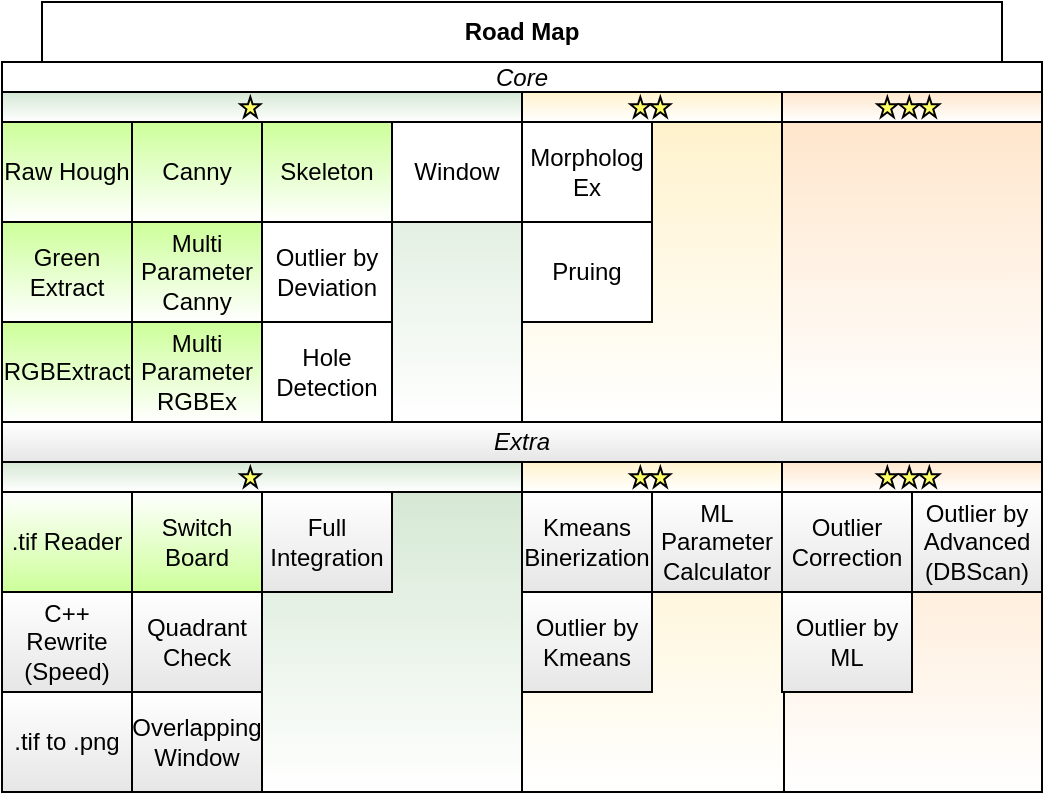 <mxfile version="18.1.1" type="device"><diagram id="IUrNZnWsVCyLhGLq0JX8" name="Page-1"><mxGraphModel dx="1185" dy="588" grid="1" gridSize="10" guides="1" tooltips="1" connect="1" arrows="1" fold="1" page="1" pageScale="1" pageWidth="827" pageHeight="583" background="#ffffff" math="0" shadow="0"><root><mxCell id="0"/><mxCell id="1" parent="0"/><mxCell id="h0yoLYxmJNgsztnHq6zw-92" value="" style="whiteSpace=wrap;html=1;gradientDirection=south;fillColor=#ffe6cc;strokeColor=#000000;gradientColor=#ffffff;" vertex="1" parent="1"><mxGeometry x="544" y="339" width="130" height="150" as="geometry"/></mxCell><mxCell id="h0yoLYxmJNgsztnHq6zw-91" value="" style="rounded=0;whiteSpace=wrap;html=1;gradientDirection=south;fillColor=#fff2cc;strokeColor=#000000;gradientColor=#ffffff;" vertex="1" parent="1"><mxGeometry x="414" y="339" width="131" height="150" as="geometry"/></mxCell><mxCell id="h0yoLYxmJNgsztnHq6zw-90" value="" style="rounded=0;whiteSpace=wrap;html=1;gradientDirection=south;fillColor=#d5e8d4;strokeColor=#000000;gradientColor=#ffffff;" vertex="1" parent="1"><mxGeometry x="154" y="339" width="260" height="150" as="geometry"/></mxCell><mxCell id="h0yoLYxmJNgsztnHq6zw-87" value="" style="whiteSpace=wrap;html=1;gradientDirection=south;fillColor=#ffe6cc;strokeColor=#000000;gradientColor=#ffffff;" vertex="1" parent="1"><mxGeometry x="544" y="154" width="130" height="150" as="geometry"/></mxCell><mxCell id="h0yoLYxmJNgsztnHq6zw-86" value="" style="rounded=0;whiteSpace=wrap;html=1;gradientDirection=south;fillColor=#fff2cc;strokeColor=#000000;gradientColor=#ffffff;" vertex="1" parent="1"><mxGeometry x="413" y="154" width="131" height="150" as="geometry"/></mxCell><mxCell id="h0yoLYxmJNgsztnHq6zw-83" value="" style="rounded=0;whiteSpace=wrap;html=1;gradientDirection=south;fillColor=#d5e8d4;strokeColor=#000000;gradientColor=#ffffff;" vertex="1" parent="1"><mxGeometry x="154" y="154" width="260" height="150" as="geometry"/></mxCell><mxCell id="h0yoLYxmJNgsztnHq6zw-64" value="" style="group;strokeColor=#000000;" vertex="1" connectable="0" parent="1"><mxGeometry x="414" y="324" width="130" height="15" as="geometry"/></mxCell><mxCell id="h0yoLYxmJNgsztnHq6zw-65" value="" style="group;fillColor=#fff2cc;strokeColor=#000000;gradientColor=#ffffff;" vertex="1" connectable="0" parent="h0yoLYxmJNgsztnHq6zw-64"><mxGeometry width="130" height="15" as="geometry"/></mxCell><mxCell id="h0yoLYxmJNgsztnHq6zw-66" value="" style="group;aspect=fixed;" vertex="1" connectable="0" parent="h0yoLYxmJNgsztnHq6zw-65"><mxGeometry x="54.167" y="2.5" width="20" height="10" as="geometry"/></mxCell><mxCell id="h0yoLYxmJNgsztnHq6zw-67" value="" style="verticalLabelPosition=bottom;verticalAlign=top;html=1;shape=mxgraph.basic.star;fillColor=#FFFF66;strokeColor=#000000;" vertex="1" parent="h0yoLYxmJNgsztnHq6zw-66"><mxGeometry width="10" height="10" as="geometry"/></mxCell><mxCell id="h0yoLYxmJNgsztnHq6zw-68" value="" style="verticalLabelPosition=bottom;verticalAlign=top;html=1;shape=mxgraph.basic.star;fillColor=#FFFF66;strokeColor=#000000;" vertex="1" parent="h0yoLYxmJNgsztnHq6zw-66"><mxGeometry x="10" width="10" height="10" as="geometry"/></mxCell><mxCell id="h0yoLYxmJNgsztnHq6zw-69" value="" style="group;fillColor=#d5e8d4;strokeColor=#000000;gradientColor=#ffffff;" vertex="1" connectable="0" parent="1"><mxGeometry x="154" y="324" width="260" height="15" as="geometry"/></mxCell><mxCell id="h0yoLYxmJNgsztnHq6zw-70" value="" style="rounded=0;whiteSpace=wrap;html=1;fillColor=#d5e8d4;strokeColor=#000000;gradientColor=#ffffff;" vertex="1" parent="h0yoLYxmJNgsztnHq6zw-69"><mxGeometry width="260" height="15" as="geometry"/></mxCell><mxCell id="h0yoLYxmJNgsztnHq6zw-71" value="" style="verticalLabelPosition=bottom;verticalAlign=top;html=1;shape=mxgraph.basic.star;fillColor=#FFFF66;strokeColor=#000000;aspect=fixed;" vertex="1" parent="h0yoLYxmJNgsztnHq6zw-69"><mxGeometry x="119.167" y="2.5" width="10" height="10" as="geometry"/></mxCell><mxCell id="h0yoLYxmJNgsztnHq6zw-72" value="" style="group;strokeColor=#000000;" vertex="1" connectable="0" parent="1"><mxGeometry x="544" y="324" width="130" height="15" as="geometry"/></mxCell><mxCell id="h0yoLYxmJNgsztnHq6zw-73" value="" style="group" vertex="1" connectable="0" parent="h0yoLYxmJNgsztnHq6zw-72"><mxGeometry width="130" height="15" as="geometry"/></mxCell><mxCell id="h0yoLYxmJNgsztnHq6zw-74" value="" style="group" vertex="1" connectable="0" parent="h0yoLYxmJNgsztnHq6zw-73"><mxGeometry width="130" height="15" as="geometry"/></mxCell><mxCell id="h0yoLYxmJNgsztnHq6zw-75" value="" style="rounded=0;whiteSpace=wrap;html=1;fillColor=#ffe6cc;strokeColor=#000000;gradientColor=#ffffff;" vertex="1" parent="h0yoLYxmJNgsztnHq6zw-74"><mxGeometry width="130" height="15" as="geometry"/></mxCell><mxCell id="h0yoLYxmJNgsztnHq6zw-76" value="" style="group;aspect=fixed;" vertex="1" connectable="0" parent="h0yoLYxmJNgsztnHq6zw-72"><mxGeometry x="47.667" y="2.5" width="31" height="10" as="geometry"/></mxCell><mxCell id="h0yoLYxmJNgsztnHq6zw-77" value="" style="verticalLabelPosition=bottom;verticalAlign=top;html=1;shape=mxgraph.basic.star;fillColor=#FFFF66;strokeColor=#000000;" vertex="1" parent="h0yoLYxmJNgsztnHq6zw-76"><mxGeometry x="11" width="10" height="10" as="geometry"/></mxCell><mxCell id="h0yoLYxmJNgsztnHq6zw-78" value="" style="verticalLabelPosition=bottom;verticalAlign=top;html=1;shape=mxgraph.basic.star;fillColor=#FFFF66;strokeColor=#000000;" vertex="1" parent="h0yoLYxmJNgsztnHq6zw-76"><mxGeometry x="21" width="10" height="10" as="geometry"/></mxCell><mxCell id="h0yoLYxmJNgsztnHq6zw-79" value="" style="verticalLabelPosition=bottom;verticalAlign=top;html=1;shape=mxgraph.basic.star;fillColor=#FFFF66;strokeColor=#000000;" vertex="1" parent="h0yoLYxmJNgsztnHq6zw-76"><mxGeometry width="10" height="10" as="geometry"/></mxCell><mxCell id="h0yoLYxmJNgsztnHq6zw-4" value="&lt;b&gt;Road Map&lt;/b&gt;" style="rounded=0;whiteSpace=wrap;html=1;gradientColor=#ffffff;" vertex="1" parent="1"><mxGeometry x="174" y="94" width="480" height="30" as="geometry"/></mxCell><mxCell id="h0yoLYxmJNgsztnHq6zw-18" value="" style="group;strokeColor=#000000;" vertex="1" connectable="0" parent="1"><mxGeometry x="414" y="139" width="130" height="15" as="geometry"/></mxCell><mxCell id="h0yoLYxmJNgsztnHq6zw-21" value="" style="group;fillColor=#fff2cc;strokeColor=#000000;gradientColor=#ffffff;" vertex="1" connectable="0" parent="h0yoLYxmJNgsztnHq6zw-18"><mxGeometry width="130" height="15" as="geometry"/></mxCell><mxCell id="h0yoLYxmJNgsztnHq6zw-20" value="" style="group;aspect=fixed;" vertex="1" connectable="0" parent="h0yoLYxmJNgsztnHq6zw-21"><mxGeometry x="54.167" y="2.5" width="20" height="10" as="geometry"/></mxCell><mxCell id="h0yoLYxmJNgsztnHq6zw-16" value="" style="verticalLabelPosition=bottom;verticalAlign=top;html=1;shape=mxgraph.basic.star;fillColor=#FFFF66;strokeColor=#000000;" vertex="1" parent="h0yoLYxmJNgsztnHq6zw-20"><mxGeometry width="10" height="10" as="geometry"/></mxCell><mxCell id="h0yoLYxmJNgsztnHq6zw-17" value="" style="verticalLabelPosition=bottom;verticalAlign=top;html=1;shape=mxgraph.basic.star;fillColor=#FFFF66;strokeColor=#000000;" vertex="1" parent="h0yoLYxmJNgsztnHq6zw-20"><mxGeometry x="10" width="10" height="10" as="geometry"/></mxCell><mxCell id="h0yoLYxmJNgsztnHq6zw-19" value="" style="group;fillColor=#d5e8d4;strokeColor=#000000;gradientColor=#ffffff;" vertex="1" connectable="0" parent="1"><mxGeometry x="154" y="139" width="260" height="15" as="geometry"/></mxCell><mxCell id="h0yoLYxmJNgsztnHq6zw-1" value="" style="rounded=0;whiteSpace=wrap;html=1;fillColor=#d5e8d4;strokeColor=#000000;gradientColor=#ffffff;" vertex="1" parent="h0yoLYxmJNgsztnHq6zw-19"><mxGeometry width="260" height="15" as="geometry"/></mxCell><mxCell id="h0yoLYxmJNgsztnHq6zw-6" value="" style="verticalLabelPosition=bottom;verticalAlign=top;html=1;shape=mxgraph.basic.star;fillColor=#FFFF66;strokeColor=#000000;aspect=fixed;" vertex="1" parent="h0yoLYxmJNgsztnHq6zw-19"><mxGeometry x="119.167" y="2.5" width="10" height="10" as="geometry"/></mxCell><mxCell id="h0yoLYxmJNgsztnHq6zw-29" value="" style="group;strokeColor=#000000;" vertex="1" connectable="0" parent="1"><mxGeometry x="544" y="139" width="130" height="15" as="geometry"/></mxCell><mxCell id="h0yoLYxmJNgsztnHq6zw-23" value="" style="group" vertex="1" connectable="0" parent="h0yoLYxmJNgsztnHq6zw-29"><mxGeometry width="130" height="15" as="geometry"/></mxCell><mxCell id="h0yoLYxmJNgsztnHq6zw-24" value="" style="group" vertex="1" connectable="0" parent="h0yoLYxmJNgsztnHq6zw-23"><mxGeometry width="130" height="15" as="geometry"/></mxCell><mxCell id="h0yoLYxmJNgsztnHq6zw-25" value="" style="rounded=0;whiteSpace=wrap;html=1;fillColor=#ffe6cc;strokeColor=#000000;gradientColor=#ffffff;" vertex="1" parent="h0yoLYxmJNgsztnHq6zw-24"><mxGeometry width="130" height="15" as="geometry"/></mxCell><mxCell id="h0yoLYxmJNgsztnHq6zw-22" value="" style="group;aspect=fixed;" vertex="1" connectable="0" parent="h0yoLYxmJNgsztnHq6zw-29"><mxGeometry x="47.667" y="2.5" width="31" height="10" as="geometry"/></mxCell><mxCell id="h0yoLYxmJNgsztnHq6zw-9" value="" style="verticalLabelPosition=bottom;verticalAlign=top;html=1;shape=mxgraph.basic.star;fillColor=#FFFF66;strokeColor=#000000;" vertex="1" parent="h0yoLYxmJNgsztnHq6zw-22"><mxGeometry x="11" width="10" height="10" as="geometry"/></mxCell><mxCell id="h0yoLYxmJNgsztnHq6zw-10" value="" style="verticalLabelPosition=bottom;verticalAlign=top;html=1;shape=mxgraph.basic.star;fillColor=#FFFF66;strokeColor=#000000;" vertex="1" parent="h0yoLYxmJNgsztnHq6zw-22"><mxGeometry x="21" width="10" height="10" as="geometry"/></mxCell><mxCell id="h0yoLYxmJNgsztnHq6zw-11" value="" style="verticalLabelPosition=bottom;verticalAlign=top;html=1;shape=mxgraph.basic.star;fillColor=#FFFF66;strokeColor=#000000;" vertex="1" parent="h0yoLYxmJNgsztnHq6zw-22"><mxGeometry width="10" height="10" as="geometry"/></mxCell><mxCell id="h0yoLYxmJNgsztnHq6zw-30" value="Raw Hough" style="rounded=0;whiteSpace=wrap;html=1;" vertex="1" parent="1"><mxGeometry x="154" y="154" width="65" height="50" as="geometry"/></mxCell><mxCell id="h0yoLYxmJNgsztnHq6zw-31" value="Canny" style="rounded=0;whiteSpace=wrap;html=1;" vertex="1" parent="1"><mxGeometry x="219" y="154" width="65" height="50" as="geometry"/></mxCell><mxCell id="h0yoLYxmJNgsztnHq6zw-32" value="Multi&lt;br&gt;Parameter Canny" style="rounded=0;whiteSpace=wrap;html=1;gradientDirection=north;gradientColor=#CCFF99;" vertex="1" parent="1"><mxGeometry x="219" y="204" width="65" height="50" as="geometry"/></mxCell><mxCell id="h0yoLYxmJNgsztnHq6zw-33" value="Green Extract" style="rounded=0;whiteSpace=wrap;html=1;" vertex="1" parent="1"><mxGeometry x="154" y="204" width="65" height="50" as="geometry"/></mxCell><mxCell id="h0yoLYxmJNgsztnHq6zw-34" value="RGBExtract" style="rounded=0;whiteSpace=wrap;html=1;gradientColor=#CCFF99;gradientDirection=north;" vertex="1" parent="1"><mxGeometry x="154" y="254" width="65" height="50" as="geometry"/></mxCell><mxCell id="h0yoLYxmJNgsztnHq6zw-35" value="Skeleton" style="rounded=0;whiteSpace=wrap;html=1;gradientColor=#CCFF99;gradientDirection=north;" vertex="1" parent="1"><mxGeometry x="284" y="154" width="65" height="50" as="geometry"/></mxCell><mxCell id="h0yoLYxmJNgsztnHq6zw-36" value="Window" style="rounded=0;whiteSpace=wrap;html=1;" vertex="1" parent="1"><mxGeometry x="349" y="154" width="65" height="50" as="geometry"/></mxCell><mxCell id="h0yoLYxmJNgsztnHq6zw-37" value="Overlapping Window" style="rounded=0;whiteSpace=wrap;html=1;gradientColor=#E6E6E6;gradientDirection=south;" vertex="1" parent="1"><mxGeometry x="219" y="439" width="65" height="50" as="geometry"/></mxCell><mxCell id="h0yoLYxmJNgsztnHq6zw-38" value="Morpholog Ex" style="rounded=0;whiteSpace=wrap;html=1;" vertex="1" parent="1"><mxGeometry x="414" y="154" width="65" height="50" as="geometry"/></mxCell><mxCell id="h0yoLYxmJNgsztnHq6zw-39" value="Multi&lt;br&gt;Parameter&lt;br&gt;RGBEx" style="rounded=0;whiteSpace=wrap;html=1;gradientColor=#CCFF99;gradientDirection=north;" vertex="1" parent="1"><mxGeometry x="219" y="254" width="65" height="50" as="geometry"/></mxCell><mxCell id="h0yoLYxmJNgsztnHq6zw-40" value="ML Parameter Calculator" style="rounded=0;whiteSpace=wrap;html=1;gradientColor=#E6E6E6;" vertex="1" parent="1"><mxGeometry x="479" y="339" width="65" height="50" as="geometry"/></mxCell><mxCell id="h0yoLYxmJNgsztnHq6zw-41" value="&lt;i&gt;Extra&lt;/i&gt;" style="rounded=0;whiteSpace=wrap;html=1;gradientColor=#E6E6E6;" vertex="1" parent="1"><mxGeometry x="154" y="304" width="520" height="20" as="geometry"/></mxCell><mxCell id="h0yoLYxmJNgsztnHq6zw-44" value="Hole Detection" style="rounded=0;whiteSpace=wrap;html=1;" vertex="1" parent="1"><mxGeometry x="284" y="254" width="65" height="50" as="geometry"/></mxCell><mxCell id="h0yoLYxmJNgsztnHq6zw-45" value="Quadrant Check" style="rounded=0;whiteSpace=wrap;html=1;gradientColor=#E6E6E6;" vertex="1" parent="1"><mxGeometry x="219" y="389" width="65" height="50" as="geometry"/></mxCell><mxCell id="h0yoLYxmJNgsztnHq6zw-46" value="Outlier by Deviation" style="rounded=0;whiteSpace=wrap;html=1;" vertex="1" parent="1"><mxGeometry x="284" y="204" width="65" height="50" as="geometry"/></mxCell><mxCell id="h0yoLYxmJNgsztnHq6zw-47" value="Outlier by Kmeans" style="rounded=0;whiteSpace=wrap;html=1;gradientColor=#E6E6E6;" vertex="1" parent="1"><mxGeometry x="414" y="389" width="65" height="50" as="geometry"/></mxCell><mxCell id="h0yoLYxmJNgsztnHq6zw-48" value="Kmeans Binerization" style="rounded=0;whiteSpace=wrap;html=1;gradientColor=#E6E6E6;" vertex="1" parent="1"><mxGeometry x="414" y="339" width="65" height="50" as="geometry"/></mxCell><mxCell id="h0yoLYxmJNgsztnHq6zw-49" value="Outlier by Advanced (DBScan)" style="rounded=0;whiteSpace=wrap;html=1;gradientColor=#E6E6E6;" vertex="1" parent="1"><mxGeometry x="609" y="339" width="65" height="50" as="geometry"/></mxCell><mxCell id="h0yoLYxmJNgsztnHq6zw-50" value="Outlier by ML" style="rounded=0;whiteSpace=wrap;html=1;gradientColor=#E6E6E6;" vertex="1" parent="1"><mxGeometry x="544" y="389" width="65" height="50" as="geometry"/></mxCell><mxCell id="h0yoLYxmJNgsztnHq6zw-51" value="Outlier Correction" style="rounded=0;whiteSpace=wrap;html=1;gradientColor=#E6E6E6;" vertex="1" parent="1"><mxGeometry x="544" y="339" width="65" height="50" as="geometry"/></mxCell><mxCell id="h0yoLYxmJNgsztnHq6zw-52" value="C++ Rewrite (Speed)" style="rounded=0;whiteSpace=wrap;html=1;gradientColor=#E6E6E6;" vertex="1" parent="1"><mxGeometry x="154" y="389" width="65" height="50" as="geometry"/></mxCell><mxCell id="h0yoLYxmJNgsztnHq6zw-53" value="Raw Hough" style="rounded=0;whiteSpace=wrap;html=1;gradientColor=#CCFF99;gradientDirection=north;" vertex="1" parent="1"><mxGeometry x="154" y="154" width="65" height="50" as="geometry"/></mxCell><mxCell id="h0yoLYxmJNgsztnHq6zw-54" value="Canny" style="rounded=0;whiteSpace=wrap;html=1;gradientColor=#CCFF99;gradientDirection=north;" vertex="1" parent="1"><mxGeometry x="219" y="154" width="65" height="50" as="geometry"/></mxCell><mxCell id="h0yoLYxmJNgsztnHq6zw-55" value="Green Extract" style="rounded=0;whiteSpace=wrap;html=1;gradientColor=#CCFF99;gradientDirection=north;" vertex="1" parent="1"><mxGeometry x="154" y="204" width="65" height="50" as="geometry"/></mxCell><mxCell id="h0yoLYxmJNgsztnHq6zw-80" value="Switch&lt;br&gt;Board" style="rounded=0;whiteSpace=wrap;html=1;gradientColor=#CCFF99;gradientDirection=south;" vertex="1" parent="1"><mxGeometry x="219" y="339" width="65" height="50" as="geometry"/></mxCell><mxCell id="h0yoLYxmJNgsztnHq6zw-81" value=".tif Reader" style="rounded=0;whiteSpace=wrap;html=1;gradientColor=#CCFF99;gradientDirection=south;" vertex="1" parent="1"><mxGeometry x="154" y="339" width="65" height="50" as="geometry"/></mxCell><mxCell id="h0yoLYxmJNgsztnHq6zw-82" value=".tif to .png" style="rounded=0;whiteSpace=wrap;html=1;gradientColor=#E6E6E6;gradientDirection=south;" vertex="1" parent="1"><mxGeometry x="154" y="439" width="65" height="50" as="geometry"/></mxCell><mxCell id="h0yoLYxmJNgsztnHq6zw-5" value="&lt;i&gt;Core&lt;/i&gt;" style="rounded=0;whiteSpace=wrap;html=1;" vertex="1" parent="1"><mxGeometry x="154" y="124" width="520" height="15" as="geometry"/></mxCell><mxCell id="h0yoLYxmJNgsztnHq6zw-93" value="Pruing" style="rounded=0;whiteSpace=wrap;html=1;" vertex="1" parent="1"><mxGeometry x="414" y="204" width="65" height="50" as="geometry"/></mxCell><mxCell id="h0yoLYxmJNgsztnHq6zw-94" value="Full Integration" style="rounded=0;whiteSpace=wrap;html=1;gradientColor=#E6E6E6;gradientDirection=south;" vertex="1" parent="1"><mxGeometry x="284" y="339" width="65" height="50" as="geometry"/></mxCell></root></mxGraphModel></diagram></mxfile>